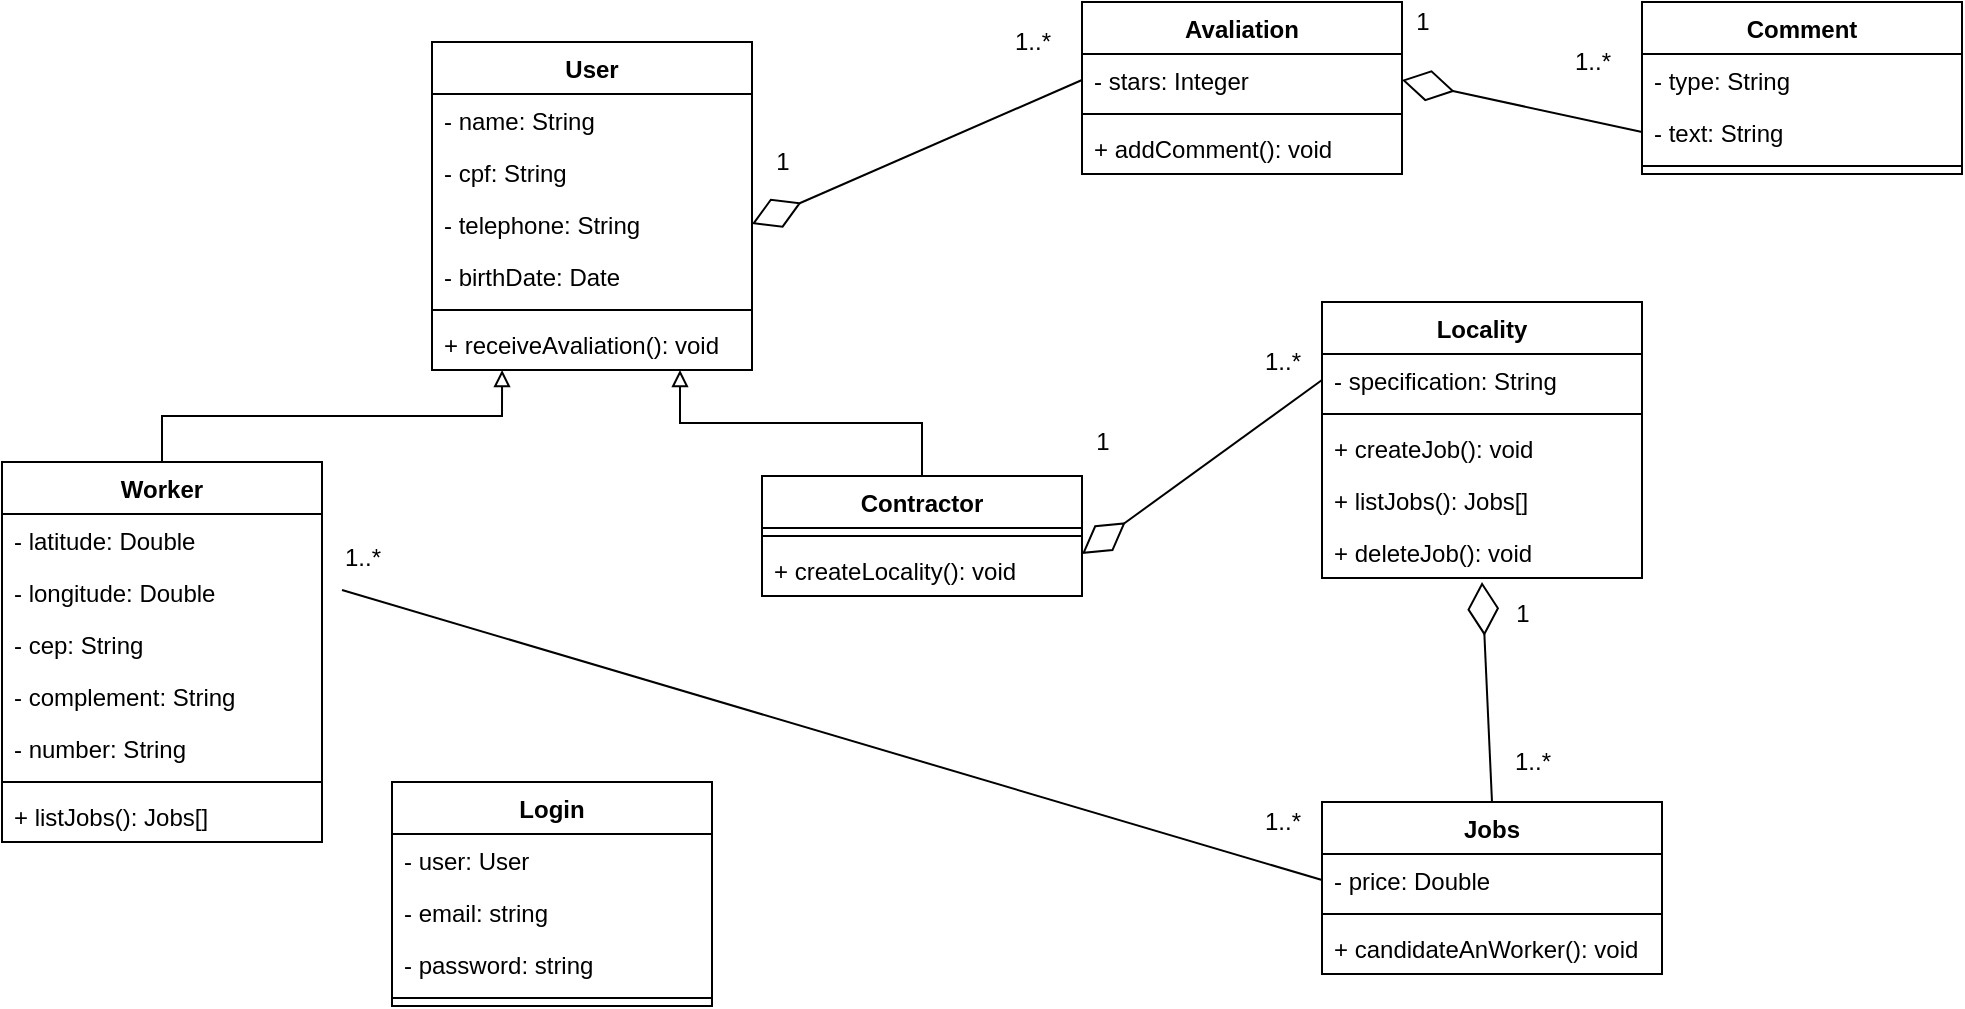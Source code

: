 <mxfile version="15.0.6" type="device"><diagram id="C5RBs43oDa-KdzZeNtuy" name="Page-1"><mxGraphModel dx="1422" dy="794" grid="1" gridSize="10" guides="1" tooltips="1" connect="1" arrows="1" fold="1" page="1" pageScale="1" pageWidth="827" pageHeight="1169" math="0" shadow="0"><root><mxCell id="WIyWlLk6GJQsqaUBKTNV-0"/><mxCell id="WIyWlLk6GJQsqaUBKTNV-1" parent="WIyWlLk6GJQsqaUBKTNV-0"/><mxCell id="jTqWQ6nL_YxyMk8PwgOi-0" value="User" style="swimlane;fontStyle=1;align=center;verticalAlign=top;childLayout=stackLayout;horizontal=1;startSize=26;horizontalStack=0;resizeParent=1;resizeParentMax=0;resizeLast=0;collapsible=1;marginBottom=0;" parent="WIyWlLk6GJQsqaUBKTNV-1" vertex="1"><mxGeometry x="315" y="40" width="160" height="164" as="geometry"/></mxCell><mxCell id="FbY51v_w4OEhdyAeZAFu-1" value="- name: String" style="text;strokeColor=none;fillColor=none;align=left;verticalAlign=top;spacingLeft=4;spacingRight=4;overflow=hidden;rotatable=0;points=[[0,0.5],[1,0.5]];portConstraint=eastwest;" parent="jTqWQ6nL_YxyMk8PwgOi-0" vertex="1"><mxGeometry y="26" width="160" height="26" as="geometry"/></mxCell><mxCell id="jTqWQ6nL_YxyMk8PwgOi-1" value="- cpf: String" style="text;strokeColor=none;fillColor=none;align=left;verticalAlign=top;spacingLeft=4;spacingRight=4;overflow=hidden;rotatable=0;points=[[0,0.5],[1,0.5]];portConstraint=eastwest;" parent="jTqWQ6nL_YxyMk8PwgOi-0" vertex="1"><mxGeometry y="52" width="160" height="26" as="geometry"/></mxCell><mxCell id="FbY51v_w4OEhdyAeZAFu-9" value="- telephone: String" style="text;strokeColor=none;fillColor=none;align=left;verticalAlign=top;spacingLeft=4;spacingRight=4;overflow=hidden;rotatable=0;points=[[0,0.5],[1,0.5]];portConstraint=eastwest;" parent="jTqWQ6nL_YxyMk8PwgOi-0" vertex="1"><mxGeometry y="78" width="160" height="26" as="geometry"/></mxCell><mxCell id="FbY51v_w4OEhdyAeZAFu-2" value="- birthDate: Date" style="text;strokeColor=none;fillColor=none;align=left;verticalAlign=top;spacingLeft=4;spacingRight=4;overflow=hidden;rotatable=0;points=[[0,0.5],[1,0.5]];portConstraint=eastwest;" parent="jTqWQ6nL_YxyMk8PwgOi-0" vertex="1"><mxGeometry y="104" width="160" height="26" as="geometry"/></mxCell><mxCell id="jTqWQ6nL_YxyMk8PwgOi-2" value="" style="line;strokeWidth=1;fillColor=none;align=left;verticalAlign=middle;spacingTop=-1;spacingLeft=3;spacingRight=3;rotatable=0;labelPosition=right;points=[];portConstraint=eastwest;" parent="jTqWQ6nL_YxyMk8PwgOi-0" vertex="1"><mxGeometry y="130" width="160" height="8" as="geometry"/></mxCell><mxCell id="jTqWQ6nL_YxyMk8PwgOi-3" value="+ receiveAvaliation(): void" style="text;strokeColor=none;fillColor=none;align=left;verticalAlign=top;spacingLeft=4;spacingRight=4;overflow=hidden;rotatable=0;points=[[0,0.5],[1,0.5]];portConstraint=eastwest;" parent="jTqWQ6nL_YxyMk8PwgOi-0" vertex="1"><mxGeometry y="138" width="160" height="26" as="geometry"/></mxCell><mxCell id="jTqWQ6nL_YxyMk8PwgOi-25" style="edgeStyle=orthogonalEdgeStyle;rounded=0;orthogonalLoop=1;jettySize=auto;html=1;entryX=0.219;entryY=1;entryDx=0;entryDy=0;entryPerimeter=0;endArrow=block;endFill=0;" parent="WIyWlLk6GJQsqaUBKTNV-1" source="jTqWQ6nL_YxyMk8PwgOi-4" target="jTqWQ6nL_YxyMk8PwgOi-3" edge="1"><mxGeometry relative="1" as="geometry"/></mxCell><mxCell id="jTqWQ6nL_YxyMk8PwgOi-4" value="Worker" style="swimlane;fontStyle=1;align=center;verticalAlign=top;childLayout=stackLayout;horizontal=1;startSize=26;horizontalStack=0;resizeParent=1;resizeParentMax=0;resizeLast=0;collapsible=1;marginBottom=0;" parent="WIyWlLk6GJQsqaUBKTNV-1" vertex="1"><mxGeometry x="100" y="250" width="160" height="190" as="geometry"/></mxCell><mxCell id="cCMgAs6MfNDrayGKKW0t-0" value="- latitude: Double" style="text;strokeColor=none;fillColor=none;align=left;verticalAlign=top;spacingLeft=4;spacingRight=4;overflow=hidden;rotatable=0;points=[[0,0.5],[1,0.5]];portConstraint=eastwest;" vertex="1" parent="jTqWQ6nL_YxyMk8PwgOi-4"><mxGeometry y="26" width="160" height="26" as="geometry"/></mxCell><mxCell id="cCMgAs6MfNDrayGKKW0t-1" value="- longitude: Double" style="text;strokeColor=none;fillColor=none;align=left;verticalAlign=top;spacingLeft=4;spacingRight=4;overflow=hidden;rotatable=0;points=[[0,0.5],[1,0.5]];portConstraint=eastwest;" vertex="1" parent="jTqWQ6nL_YxyMk8PwgOi-4"><mxGeometry y="52" width="160" height="26" as="geometry"/></mxCell><mxCell id="cCMgAs6MfNDrayGKKW0t-2" value="- cep: String" style="text;strokeColor=none;fillColor=none;align=left;verticalAlign=top;spacingLeft=4;spacingRight=4;overflow=hidden;rotatable=0;points=[[0,0.5],[1,0.5]];portConstraint=eastwest;" vertex="1" parent="jTqWQ6nL_YxyMk8PwgOi-4"><mxGeometry y="78" width="160" height="26" as="geometry"/></mxCell><mxCell id="cCMgAs6MfNDrayGKKW0t-3" value="- complement: String" style="text;strokeColor=none;fillColor=none;align=left;verticalAlign=top;spacingLeft=4;spacingRight=4;overflow=hidden;rotatable=0;points=[[0,0.5],[1,0.5]];portConstraint=eastwest;" vertex="1" parent="jTqWQ6nL_YxyMk8PwgOi-4"><mxGeometry y="104" width="160" height="26" as="geometry"/></mxCell><mxCell id="cCMgAs6MfNDrayGKKW0t-4" value="- number: String" style="text;strokeColor=none;fillColor=none;align=left;verticalAlign=top;spacingLeft=4;spacingRight=4;overflow=hidden;rotatable=0;points=[[0,0.5],[1,0.5]];portConstraint=eastwest;" vertex="1" parent="jTqWQ6nL_YxyMk8PwgOi-4"><mxGeometry y="130" width="160" height="26" as="geometry"/></mxCell><mxCell id="jTqWQ6nL_YxyMk8PwgOi-6" value="" style="line;strokeWidth=1;fillColor=none;align=left;verticalAlign=middle;spacingTop=-1;spacingLeft=3;spacingRight=3;rotatable=0;labelPosition=right;points=[];portConstraint=eastwest;" parent="jTqWQ6nL_YxyMk8PwgOi-4" vertex="1"><mxGeometry y="156" width="160" height="8" as="geometry"/></mxCell><mxCell id="jTqWQ6nL_YxyMk8PwgOi-7" value="+ listJobs(): Jobs[]" style="text;strokeColor=none;fillColor=none;align=left;verticalAlign=top;spacingLeft=4;spacingRight=4;overflow=hidden;rotatable=0;points=[[0,0.5],[1,0.5]];portConstraint=eastwest;" parent="jTqWQ6nL_YxyMk8PwgOi-4" vertex="1"><mxGeometry y="164" width="160" height="26" as="geometry"/></mxCell><mxCell id="jTqWQ6nL_YxyMk8PwgOi-26" style="edgeStyle=orthogonalEdgeStyle;rounded=0;orthogonalLoop=1;jettySize=auto;html=1;entryX=0.775;entryY=1;entryDx=0;entryDy=0;entryPerimeter=0;endArrow=block;endFill=0;" parent="WIyWlLk6GJQsqaUBKTNV-1" source="jTqWQ6nL_YxyMk8PwgOi-8" target="jTqWQ6nL_YxyMk8PwgOi-3" edge="1"><mxGeometry relative="1" as="geometry"/></mxCell><mxCell id="jTqWQ6nL_YxyMk8PwgOi-8" value="Contractor" style="swimlane;fontStyle=1;align=center;verticalAlign=top;childLayout=stackLayout;horizontal=1;startSize=26;horizontalStack=0;resizeParent=1;resizeParentMax=0;resizeLast=0;collapsible=1;marginBottom=0;" parent="WIyWlLk6GJQsqaUBKTNV-1" vertex="1"><mxGeometry x="480" y="257" width="160" height="60" as="geometry"/></mxCell><mxCell id="jTqWQ6nL_YxyMk8PwgOi-10" value="" style="line;strokeWidth=1;fillColor=none;align=left;verticalAlign=middle;spacingTop=-1;spacingLeft=3;spacingRight=3;rotatable=0;labelPosition=right;points=[];portConstraint=eastwest;" parent="jTqWQ6nL_YxyMk8PwgOi-8" vertex="1"><mxGeometry y="26" width="160" height="8" as="geometry"/></mxCell><mxCell id="jTqWQ6nL_YxyMk8PwgOi-11" value="+ createLocality(): void" style="text;strokeColor=none;fillColor=none;align=left;verticalAlign=top;spacingLeft=4;spacingRight=4;overflow=hidden;rotatable=0;points=[[0,0.5],[1,0.5]];portConstraint=eastwest;" parent="jTqWQ6nL_YxyMk8PwgOi-8" vertex="1"><mxGeometry y="34" width="160" height="26" as="geometry"/></mxCell><mxCell id="jTqWQ6nL_YxyMk8PwgOi-16" value="Jobs" style="swimlane;fontStyle=1;align=center;verticalAlign=top;childLayout=stackLayout;horizontal=1;startSize=26;horizontalStack=0;resizeParent=1;resizeParentMax=0;resizeLast=0;collapsible=1;marginBottom=0;" parent="WIyWlLk6GJQsqaUBKTNV-1" vertex="1"><mxGeometry x="760" y="420" width="170" height="86" as="geometry"/></mxCell><mxCell id="jTqWQ6nL_YxyMk8PwgOi-17" value="- price: Double" style="text;strokeColor=none;fillColor=none;align=left;verticalAlign=top;spacingLeft=4;spacingRight=4;overflow=hidden;rotatable=0;points=[[0,0.5],[1,0.5]];portConstraint=eastwest;" parent="jTqWQ6nL_YxyMk8PwgOi-16" vertex="1"><mxGeometry y="26" width="170" height="26" as="geometry"/></mxCell><mxCell id="jTqWQ6nL_YxyMk8PwgOi-18" value="" style="line;strokeWidth=1;fillColor=none;align=left;verticalAlign=middle;spacingTop=-1;spacingLeft=3;spacingRight=3;rotatable=0;labelPosition=right;points=[];portConstraint=eastwest;" parent="jTqWQ6nL_YxyMk8PwgOi-16" vertex="1"><mxGeometry y="52" width="170" height="8" as="geometry"/></mxCell><mxCell id="jTqWQ6nL_YxyMk8PwgOi-19" value="+ candidateAnWorker(): void" style="text;strokeColor=none;fillColor=none;align=left;verticalAlign=top;spacingLeft=4;spacingRight=4;overflow=hidden;rotatable=0;points=[[0,0.5],[1,0.5]];portConstraint=eastwest;" parent="jTqWQ6nL_YxyMk8PwgOi-16" vertex="1"><mxGeometry y="60" width="170" height="26" as="geometry"/></mxCell><mxCell id="jTqWQ6nL_YxyMk8PwgOi-40" value="Avaliation" style="swimlane;fontStyle=1;align=center;verticalAlign=top;childLayout=stackLayout;horizontal=1;startSize=26;horizontalStack=0;resizeParent=1;resizeParentMax=0;resizeLast=0;collapsible=1;marginBottom=0;" parent="WIyWlLk6GJQsqaUBKTNV-1" vertex="1"><mxGeometry x="640" y="20" width="160" height="86" as="geometry"/></mxCell><mxCell id="jTqWQ6nL_YxyMk8PwgOi-41" value="- stars: Integer" style="text;strokeColor=none;fillColor=none;align=left;verticalAlign=top;spacingLeft=4;spacingRight=4;overflow=hidden;rotatable=0;points=[[0,0.5],[1,0.5]];portConstraint=eastwest;" parent="jTqWQ6nL_YxyMk8PwgOi-40" vertex="1"><mxGeometry y="26" width="160" height="26" as="geometry"/></mxCell><mxCell id="jTqWQ6nL_YxyMk8PwgOi-42" value="" style="line;strokeWidth=1;fillColor=none;align=left;verticalAlign=middle;spacingTop=-1;spacingLeft=3;spacingRight=3;rotatable=0;labelPosition=right;points=[];portConstraint=eastwest;" parent="jTqWQ6nL_YxyMk8PwgOi-40" vertex="1"><mxGeometry y="52" width="160" height="8" as="geometry"/></mxCell><mxCell id="jTqWQ6nL_YxyMk8PwgOi-43" value="+ addComment(): void" style="text;strokeColor=none;fillColor=none;align=left;verticalAlign=top;spacingLeft=4;spacingRight=4;overflow=hidden;rotatable=0;points=[[0,0.5],[1,0.5]];portConstraint=eastwest;" parent="jTqWQ6nL_YxyMk8PwgOi-40" vertex="1"><mxGeometry y="60" width="160" height="26" as="geometry"/></mxCell><mxCell id="jTqWQ6nL_YxyMk8PwgOi-50" value="" style="endArrow=diamondThin;endFill=0;endSize=24;html=1;exitX=0;exitY=0.5;exitDx=0;exitDy=0;entryX=1;entryY=0.5;entryDx=0;entryDy=0;" parent="WIyWlLk6GJQsqaUBKTNV-1" source="jTqWQ6nL_YxyMk8PwgOi-41" target="FbY51v_w4OEhdyAeZAFu-9" edge="1"><mxGeometry width="160" relative="1" as="geometry"><mxPoint x="780" y="279" as="sourcePoint"/><mxPoint x="460" y="130" as="targetPoint"/></mxGeometry></mxCell><mxCell id="jTqWQ6nL_YxyMk8PwgOi-51" value="1" style="text;html=1;align=center;verticalAlign=middle;resizable=0;points=[];autosize=1;strokeColor=none;" parent="WIyWlLk6GJQsqaUBKTNV-1" vertex="1"><mxGeometry x="480" y="90" width="20" height="20" as="geometry"/></mxCell><mxCell id="jTqWQ6nL_YxyMk8PwgOi-52" value="1..*" style="text;html=1;align=center;verticalAlign=middle;resizable=0;points=[];autosize=1;strokeColor=none;" parent="WIyWlLk6GJQsqaUBKTNV-1" vertex="1"><mxGeometry x="600" y="30" width="30" height="20" as="geometry"/></mxCell><mxCell id="jTqWQ6nL_YxyMk8PwgOi-59" value="Login" style="swimlane;fontStyle=1;align=center;verticalAlign=top;childLayout=stackLayout;horizontal=1;startSize=26;horizontalStack=0;resizeParent=1;resizeParentMax=0;resizeLast=0;collapsible=1;marginBottom=0;" parent="WIyWlLk6GJQsqaUBKTNV-1" vertex="1"><mxGeometry x="295" y="410" width="160" height="112" as="geometry"/></mxCell><mxCell id="jTqWQ6nL_YxyMk8PwgOi-64" value="- user: User" style="text;strokeColor=none;fillColor=none;align=left;verticalAlign=top;spacingLeft=4;spacingRight=4;overflow=hidden;rotatable=0;points=[[0,0.5],[1,0.5]];portConstraint=eastwest;" parent="jTqWQ6nL_YxyMk8PwgOi-59" vertex="1"><mxGeometry y="26" width="160" height="26" as="geometry"/></mxCell><mxCell id="jTqWQ6nL_YxyMk8PwgOi-60" value="- email: string" style="text;strokeColor=none;fillColor=none;align=left;verticalAlign=top;spacingLeft=4;spacingRight=4;overflow=hidden;rotatable=0;points=[[0,0.5],[1,0.5]];portConstraint=eastwest;" parent="jTqWQ6nL_YxyMk8PwgOi-59" vertex="1"><mxGeometry y="52" width="160" height="26" as="geometry"/></mxCell><mxCell id="jTqWQ6nL_YxyMk8PwgOi-63" value="- password: string" style="text;strokeColor=none;fillColor=none;align=left;verticalAlign=top;spacingLeft=4;spacingRight=4;overflow=hidden;rotatable=0;points=[[0,0.5],[1,0.5]];portConstraint=eastwest;" parent="jTqWQ6nL_YxyMk8PwgOi-59" vertex="1"><mxGeometry y="78" width="160" height="26" as="geometry"/></mxCell><mxCell id="jTqWQ6nL_YxyMk8PwgOi-61" value="" style="line;strokeWidth=1;fillColor=none;align=left;verticalAlign=middle;spacingTop=-1;spacingLeft=3;spacingRight=3;rotatable=0;labelPosition=right;points=[];portConstraint=eastwest;" parent="jTqWQ6nL_YxyMk8PwgOi-59" vertex="1"><mxGeometry y="104" width="160" height="8" as="geometry"/></mxCell><mxCell id="jTqWQ6nL_YxyMk8PwgOi-66" value="Comment" style="swimlane;fontStyle=1;align=center;verticalAlign=top;childLayout=stackLayout;horizontal=1;startSize=26;horizontalStack=0;resizeParent=1;resizeParentMax=0;resizeLast=0;collapsible=1;marginBottom=0;" parent="WIyWlLk6GJQsqaUBKTNV-1" vertex="1"><mxGeometry x="920" y="20" width="160" height="86" as="geometry"/></mxCell><mxCell id="jTqWQ6nL_YxyMk8PwgOi-73" value="- type: String" style="text;strokeColor=none;fillColor=none;align=left;verticalAlign=top;spacingLeft=4;spacingRight=4;overflow=hidden;rotatable=0;points=[[0,0.5],[1,0.5]];portConstraint=eastwest;" parent="jTqWQ6nL_YxyMk8PwgOi-66" vertex="1"><mxGeometry y="26" width="160" height="26" as="geometry"/></mxCell><mxCell id="jTqWQ6nL_YxyMk8PwgOi-67" value="- text: String" style="text;strokeColor=none;fillColor=none;align=left;verticalAlign=top;spacingLeft=4;spacingRight=4;overflow=hidden;rotatable=0;points=[[0,0.5],[1,0.5]];portConstraint=eastwest;" parent="jTqWQ6nL_YxyMk8PwgOi-66" vertex="1"><mxGeometry y="52" width="160" height="26" as="geometry"/></mxCell><mxCell id="jTqWQ6nL_YxyMk8PwgOi-68" value="" style="line;strokeWidth=1;fillColor=none;align=left;verticalAlign=middle;spacingTop=-1;spacingLeft=3;spacingRight=3;rotatable=0;labelPosition=right;points=[];portConstraint=eastwest;" parent="jTqWQ6nL_YxyMk8PwgOi-66" vertex="1"><mxGeometry y="78" width="160" height="8" as="geometry"/></mxCell><mxCell id="jTqWQ6nL_YxyMk8PwgOi-70" value="" style="endArrow=diamondThin;endFill=0;endSize=24;html=1;entryX=1;entryY=0.5;entryDx=0;entryDy=0;exitX=0;exitY=0.5;exitDx=0;exitDy=0;" parent="WIyWlLk6GJQsqaUBKTNV-1" source="jTqWQ6nL_YxyMk8PwgOi-67" target="jTqWQ6nL_YxyMk8PwgOi-41" edge="1"><mxGeometry width="160" relative="1" as="geometry"><mxPoint x="650" y="69" as="sourcePoint"/><mxPoint x="490" y="95" as="targetPoint"/></mxGeometry></mxCell><mxCell id="jTqWQ6nL_YxyMk8PwgOi-71" value="1" style="text;html=1;align=center;verticalAlign=middle;resizable=0;points=[];autosize=1;strokeColor=none;" parent="WIyWlLk6GJQsqaUBKTNV-1" vertex="1"><mxGeometry x="800" y="20" width="20" height="20" as="geometry"/></mxCell><mxCell id="jTqWQ6nL_YxyMk8PwgOi-72" value="1..*" style="text;html=1;align=center;verticalAlign=middle;resizable=0;points=[];autosize=1;strokeColor=none;" parent="WIyWlLk6GJQsqaUBKTNV-1" vertex="1"><mxGeometry x="880" y="40" width="30" height="20" as="geometry"/></mxCell><mxCell id="jTqWQ6nL_YxyMk8PwgOi-76" value="Locality" style="swimlane;fontStyle=1;align=center;verticalAlign=top;childLayout=stackLayout;horizontal=1;startSize=26;horizontalStack=0;resizeParent=1;resizeParentMax=0;resizeLast=0;collapsible=1;marginBottom=0;" parent="WIyWlLk6GJQsqaUBKTNV-1" vertex="1"><mxGeometry x="760" y="170" width="160" height="138" as="geometry"/></mxCell><mxCell id="jTqWQ6nL_YxyMk8PwgOi-77" value="- specification: String" style="text;strokeColor=none;fillColor=none;align=left;verticalAlign=top;spacingLeft=4;spacingRight=4;overflow=hidden;rotatable=0;points=[[0,0.5],[1,0.5]];portConstraint=eastwest;" parent="jTqWQ6nL_YxyMk8PwgOi-76" vertex="1"><mxGeometry y="26" width="160" height="26" as="geometry"/></mxCell><mxCell id="jTqWQ6nL_YxyMk8PwgOi-78" value="" style="line;strokeWidth=1;fillColor=none;align=left;verticalAlign=middle;spacingTop=-1;spacingLeft=3;spacingRight=3;rotatable=0;labelPosition=right;points=[];portConstraint=eastwest;" parent="jTqWQ6nL_YxyMk8PwgOi-76" vertex="1"><mxGeometry y="52" width="160" height="8" as="geometry"/></mxCell><mxCell id="jTqWQ6nL_YxyMk8PwgOi-94" value="+ createJob(): void" style="text;strokeColor=none;fillColor=none;align=left;verticalAlign=top;spacingLeft=4;spacingRight=4;overflow=hidden;rotatable=0;points=[[0,0.5],[1,0.5]];portConstraint=eastwest;" parent="jTqWQ6nL_YxyMk8PwgOi-76" vertex="1"><mxGeometry y="60" width="160" height="26" as="geometry"/></mxCell><mxCell id="jTqWQ6nL_YxyMk8PwgOi-79" value="+ listJobs(): Jobs[]" style="text;strokeColor=none;fillColor=none;align=left;verticalAlign=top;spacingLeft=4;spacingRight=4;overflow=hidden;rotatable=0;points=[[0,0.5],[1,0.5]];portConstraint=eastwest;" parent="jTqWQ6nL_YxyMk8PwgOi-76" vertex="1"><mxGeometry y="86" width="160" height="26" as="geometry"/></mxCell><mxCell id="jTqWQ6nL_YxyMk8PwgOi-95" value="+ deleteJob(): void" style="text;strokeColor=none;fillColor=none;align=left;verticalAlign=top;spacingLeft=4;spacingRight=4;overflow=hidden;rotatable=0;points=[[0,0.5],[1,0.5]];portConstraint=eastwest;" parent="jTqWQ6nL_YxyMk8PwgOi-76" vertex="1"><mxGeometry y="112" width="160" height="26" as="geometry"/></mxCell><mxCell id="jTqWQ6nL_YxyMk8PwgOi-80" value="" style="endArrow=diamondThin;endFill=0;endSize=24;html=1;exitX=0;exitY=0.5;exitDx=0;exitDy=0;entryX=1;entryY=0.5;entryDx=0;entryDy=0;" parent="WIyWlLk6GJQsqaUBKTNV-1" source="jTqWQ6nL_YxyMk8PwgOi-77" edge="1"><mxGeometry width="160" relative="1" as="geometry"><mxPoint x="296.96" y="325.012" as="sourcePoint"/><mxPoint x="640" y="296" as="targetPoint"/></mxGeometry></mxCell><mxCell id="jTqWQ6nL_YxyMk8PwgOi-81" value="" style="endArrow=diamondThin;endFill=0;endSize=24;html=1;exitX=0.5;exitY=0;exitDx=0;exitDy=0;" parent="WIyWlLk6GJQsqaUBKTNV-1" source="jTqWQ6nL_YxyMk8PwgOi-16" edge="1"><mxGeometry width="160" relative="1" as="geometry"><mxPoint x="770" y="219" as="sourcePoint"/><mxPoint x="840" y="310" as="targetPoint"/></mxGeometry></mxCell><mxCell id="jTqWQ6nL_YxyMk8PwgOi-83" value="1" style="text;html=1;align=center;verticalAlign=middle;resizable=0;points=[];autosize=1;strokeColor=none;" parent="WIyWlLk6GJQsqaUBKTNV-1" vertex="1"><mxGeometry x="640" y="230" width="20" height="20" as="geometry"/></mxCell><mxCell id="jTqWQ6nL_YxyMk8PwgOi-84" value="1..*" style="text;html=1;align=center;verticalAlign=middle;resizable=0;points=[];autosize=1;strokeColor=none;" parent="WIyWlLk6GJQsqaUBKTNV-1" vertex="1"><mxGeometry x="725" y="190" width="30" height="20" as="geometry"/></mxCell><mxCell id="jTqWQ6nL_YxyMk8PwgOi-85" value="1" style="text;html=1;align=center;verticalAlign=middle;resizable=0;points=[];autosize=1;strokeColor=none;" parent="WIyWlLk6GJQsqaUBKTNV-1" vertex="1"><mxGeometry x="850" y="316" width="20" height="20" as="geometry"/></mxCell><mxCell id="jTqWQ6nL_YxyMk8PwgOi-86" value="1..*" style="text;html=1;align=center;verticalAlign=middle;resizable=0;points=[];autosize=1;strokeColor=none;" parent="WIyWlLk6GJQsqaUBKTNV-1" vertex="1"><mxGeometry x="850" y="390" width="30" height="20" as="geometry"/></mxCell><mxCell id="jTqWQ6nL_YxyMk8PwgOi-101" value="1..*" style="text;html=1;align=center;verticalAlign=middle;resizable=0;points=[];autosize=1;strokeColor=none;" parent="WIyWlLk6GJQsqaUBKTNV-1" vertex="1"><mxGeometry x="725" y="420" width="30" height="20" as="geometry"/></mxCell><mxCell id="jTqWQ6nL_YxyMk8PwgOi-103" value="1..*" style="text;html=1;align=center;verticalAlign=middle;resizable=0;points=[];autosize=1;strokeColor=none;" parent="WIyWlLk6GJQsqaUBKTNV-1" vertex="1"><mxGeometry x="265" y="288" width="30" height="20" as="geometry"/></mxCell><mxCell id="FbY51v_w4OEhdyAeZAFu-0" value="" style="endArrow=none;html=1;entryX=0;entryY=0.5;entryDx=0;entryDy=0;" parent="WIyWlLk6GJQsqaUBKTNV-1" target="jTqWQ6nL_YxyMk8PwgOi-17" edge="1"><mxGeometry width="50" height="50" relative="1" as="geometry"><mxPoint x="270" y="314" as="sourcePoint"/><mxPoint x="750" y="470" as="targetPoint"/></mxGeometry></mxCell></root></mxGraphModel></diagram></mxfile>
